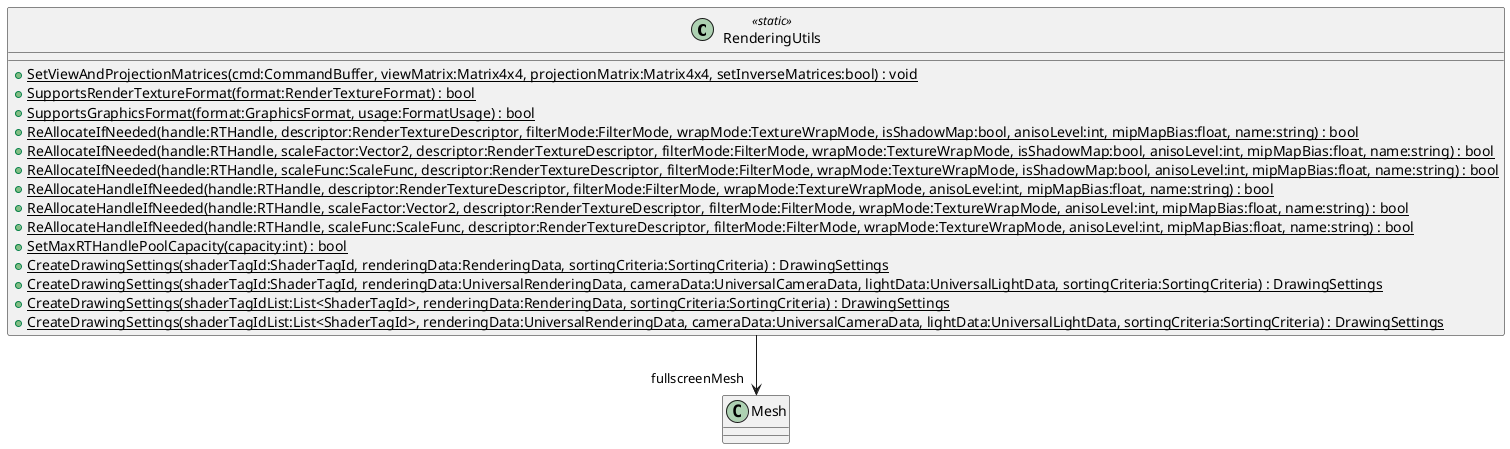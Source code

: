 @startuml
class RenderingUtils <<static>> {
    + {static} SetViewAndProjectionMatrices(cmd:CommandBuffer, viewMatrix:Matrix4x4, projectionMatrix:Matrix4x4, setInverseMatrices:bool) : void
    + {static} SupportsRenderTextureFormat(format:RenderTextureFormat) : bool
    + {static} SupportsGraphicsFormat(format:GraphicsFormat, usage:FormatUsage) : bool
    + {static} ReAllocateIfNeeded(handle:RTHandle, descriptor:RenderTextureDescriptor, filterMode:FilterMode, wrapMode:TextureWrapMode, isShadowMap:bool, anisoLevel:int, mipMapBias:float, name:string) : bool
    + {static} ReAllocateIfNeeded(handle:RTHandle, scaleFactor:Vector2, descriptor:RenderTextureDescriptor, filterMode:FilterMode, wrapMode:TextureWrapMode, isShadowMap:bool, anisoLevel:int, mipMapBias:float, name:string) : bool
    + {static} ReAllocateIfNeeded(handle:RTHandle, scaleFunc:ScaleFunc, descriptor:RenderTextureDescriptor, filterMode:FilterMode, wrapMode:TextureWrapMode, isShadowMap:bool, anisoLevel:int, mipMapBias:float, name:string) : bool
    + {static} ReAllocateHandleIfNeeded(handle:RTHandle, descriptor:RenderTextureDescriptor, filterMode:FilterMode, wrapMode:TextureWrapMode, anisoLevel:int, mipMapBias:float, name:string) : bool
    + {static} ReAllocateHandleIfNeeded(handle:RTHandle, scaleFactor:Vector2, descriptor:RenderTextureDescriptor, filterMode:FilterMode, wrapMode:TextureWrapMode, anisoLevel:int, mipMapBias:float, name:string) : bool
    + {static} ReAllocateHandleIfNeeded(handle:RTHandle, scaleFunc:ScaleFunc, descriptor:RenderTextureDescriptor, filterMode:FilterMode, wrapMode:TextureWrapMode, anisoLevel:int, mipMapBias:float, name:string) : bool
    + {static} SetMaxRTHandlePoolCapacity(capacity:int) : bool
    {static} + CreateDrawingSettings(shaderTagId:ShaderTagId, renderingData:RenderingData, sortingCriteria:SortingCriteria) : DrawingSettings
    {static} + CreateDrawingSettings(shaderTagId:ShaderTagId, renderingData:UniversalRenderingData, cameraData:UniversalCameraData, lightData:UniversalLightData, sortingCriteria:SortingCriteria) : DrawingSettings
    {static} + CreateDrawingSettings(shaderTagIdList:List<ShaderTagId>, renderingData:RenderingData, sortingCriteria:SortingCriteria) : DrawingSettings
    {static} + CreateDrawingSettings(shaderTagIdList:List<ShaderTagId>, renderingData:UniversalRenderingData, cameraData:UniversalCameraData, lightData:UniversalLightData, sortingCriteria:SortingCriteria) : DrawingSettings
}
RenderingUtils --> "fullscreenMesh" Mesh
@enduml
